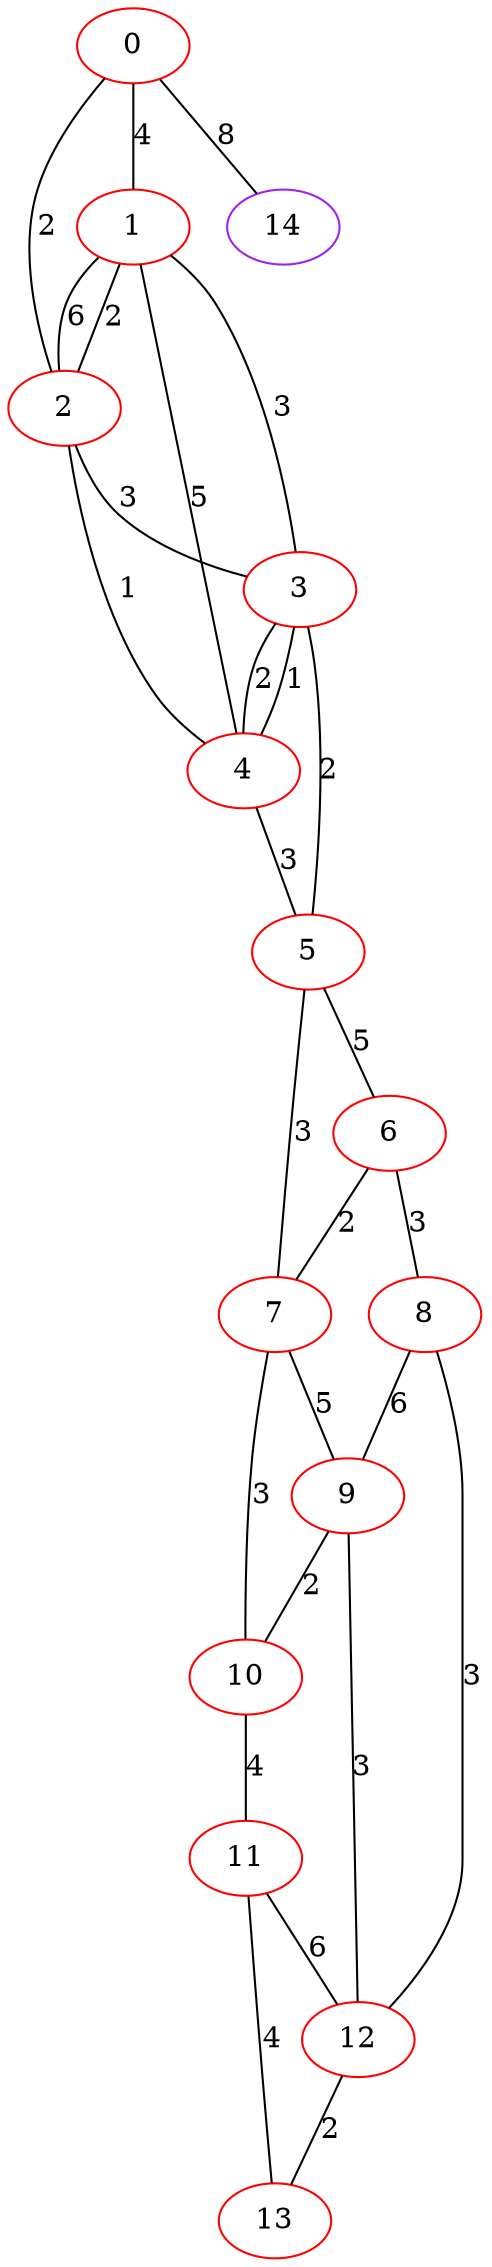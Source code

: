 graph "" {
0 [color=red, weight=1];
1 [color=red, weight=1];
2 [color=red, weight=1];
3 [color=red, weight=1];
4 [color=red, weight=1];
5 [color=red, weight=1];
6 [color=red, weight=1];
7 [color=red, weight=1];
8 [color=red, weight=1];
9 [color=red, weight=1];
10 [color=red, weight=1];
11 [color=red, weight=1];
12 [color=red, weight=1];
13 [color=red, weight=1];
14 [color=purple, weight=4];
0 -- 1  [key=0, label=4];
0 -- 2  [key=0, label=2];
0 -- 14  [key=0, label=8];
1 -- 2  [key=0, label=6];
1 -- 2  [key=1, label=2];
1 -- 3  [key=0, label=3];
1 -- 4  [key=0, label=5];
2 -- 3  [key=0, label=3];
2 -- 4  [key=0, label=1];
3 -- 4  [key=0, label=1];
3 -- 4  [key=1, label=2];
3 -- 5  [key=0, label=2];
4 -- 5  [key=0, label=3];
5 -- 6  [key=0, label=5];
5 -- 7  [key=0, label=3];
6 -- 8  [key=0, label=3];
6 -- 7  [key=0, label=2];
7 -- 9  [key=0, label=5];
7 -- 10  [key=0, label=3];
8 -- 9  [key=0, label=6];
8 -- 12  [key=0, label=3];
9 -- 10  [key=0, label=2];
9 -- 12  [key=0, label=3];
10 -- 11  [key=0, label=4];
11 -- 12  [key=0, label=6];
11 -- 13  [key=0, label=4];
12 -- 13  [key=0, label=2];
}
